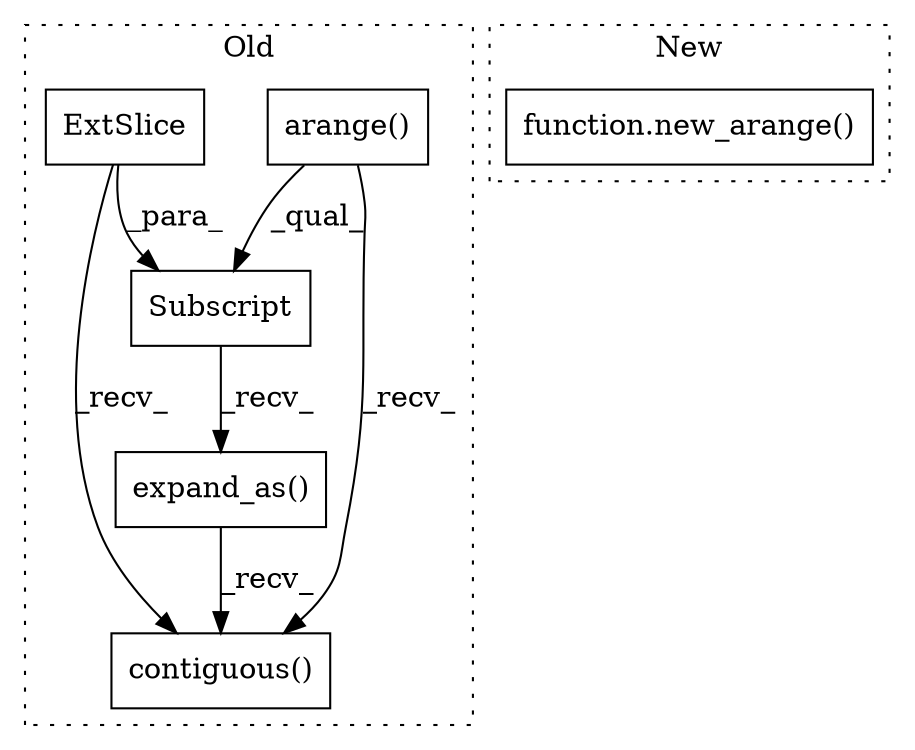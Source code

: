 digraph G {
subgraph cluster0 {
1 [label="arange()" a="75" s="6734,6754" l="13,26" shape="box"];
3 [label="Subscript" a="63" s="6734,0" l="55,0" shape="box"];
4 [label="ExtSlice" a="85" s="6734" l="5" shape="box"];
5 [label="expand_as()" a="75" s="6734,6818" l="75,1" shape="box"];
6 [label="contiguous()" a="75" s="6734" l="107" shape="box"];
label = "Old";
style="dotted";
}
subgraph cluster1 {
2 [label="function.new_arange()" a="75" s="6202,6222" l="11,1" shape="box"];
label = "New";
style="dotted";
}
1 -> 3 [label="_qual_"];
1 -> 6 [label="_recv_"];
3 -> 5 [label="_recv_"];
4 -> 6 [label="_recv_"];
4 -> 3 [label="_para_"];
5 -> 6 [label="_recv_"];
}